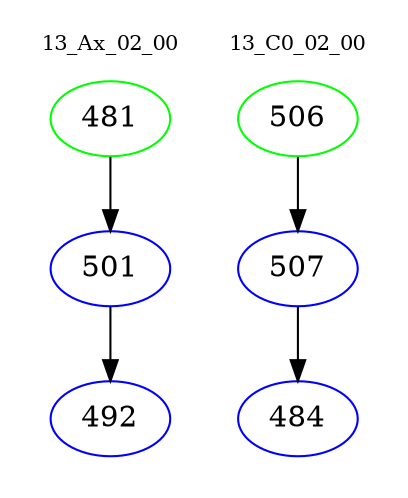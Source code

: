 digraph{
subgraph cluster_0 {
color = white
label = "13_Ax_02_00";
fontsize=10;
T0_481 [label="481", color="green"]
T0_481 -> T0_501 [color="black"]
T0_501 [label="501", color="blue"]
T0_501 -> T0_492 [color="black"]
T0_492 [label="492", color="blue"]
}
subgraph cluster_1 {
color = white
label = "13_C0_02_00";
fontsize=10;
T1_506 [label="506", color="green"]
T1_506 -> T1_507 [color="black"]
T1_507 [label="507", color="blue"]
T1_507 -> T1_484 [color="black"]
T1_484 [label="484", color="blue"]
}
}
